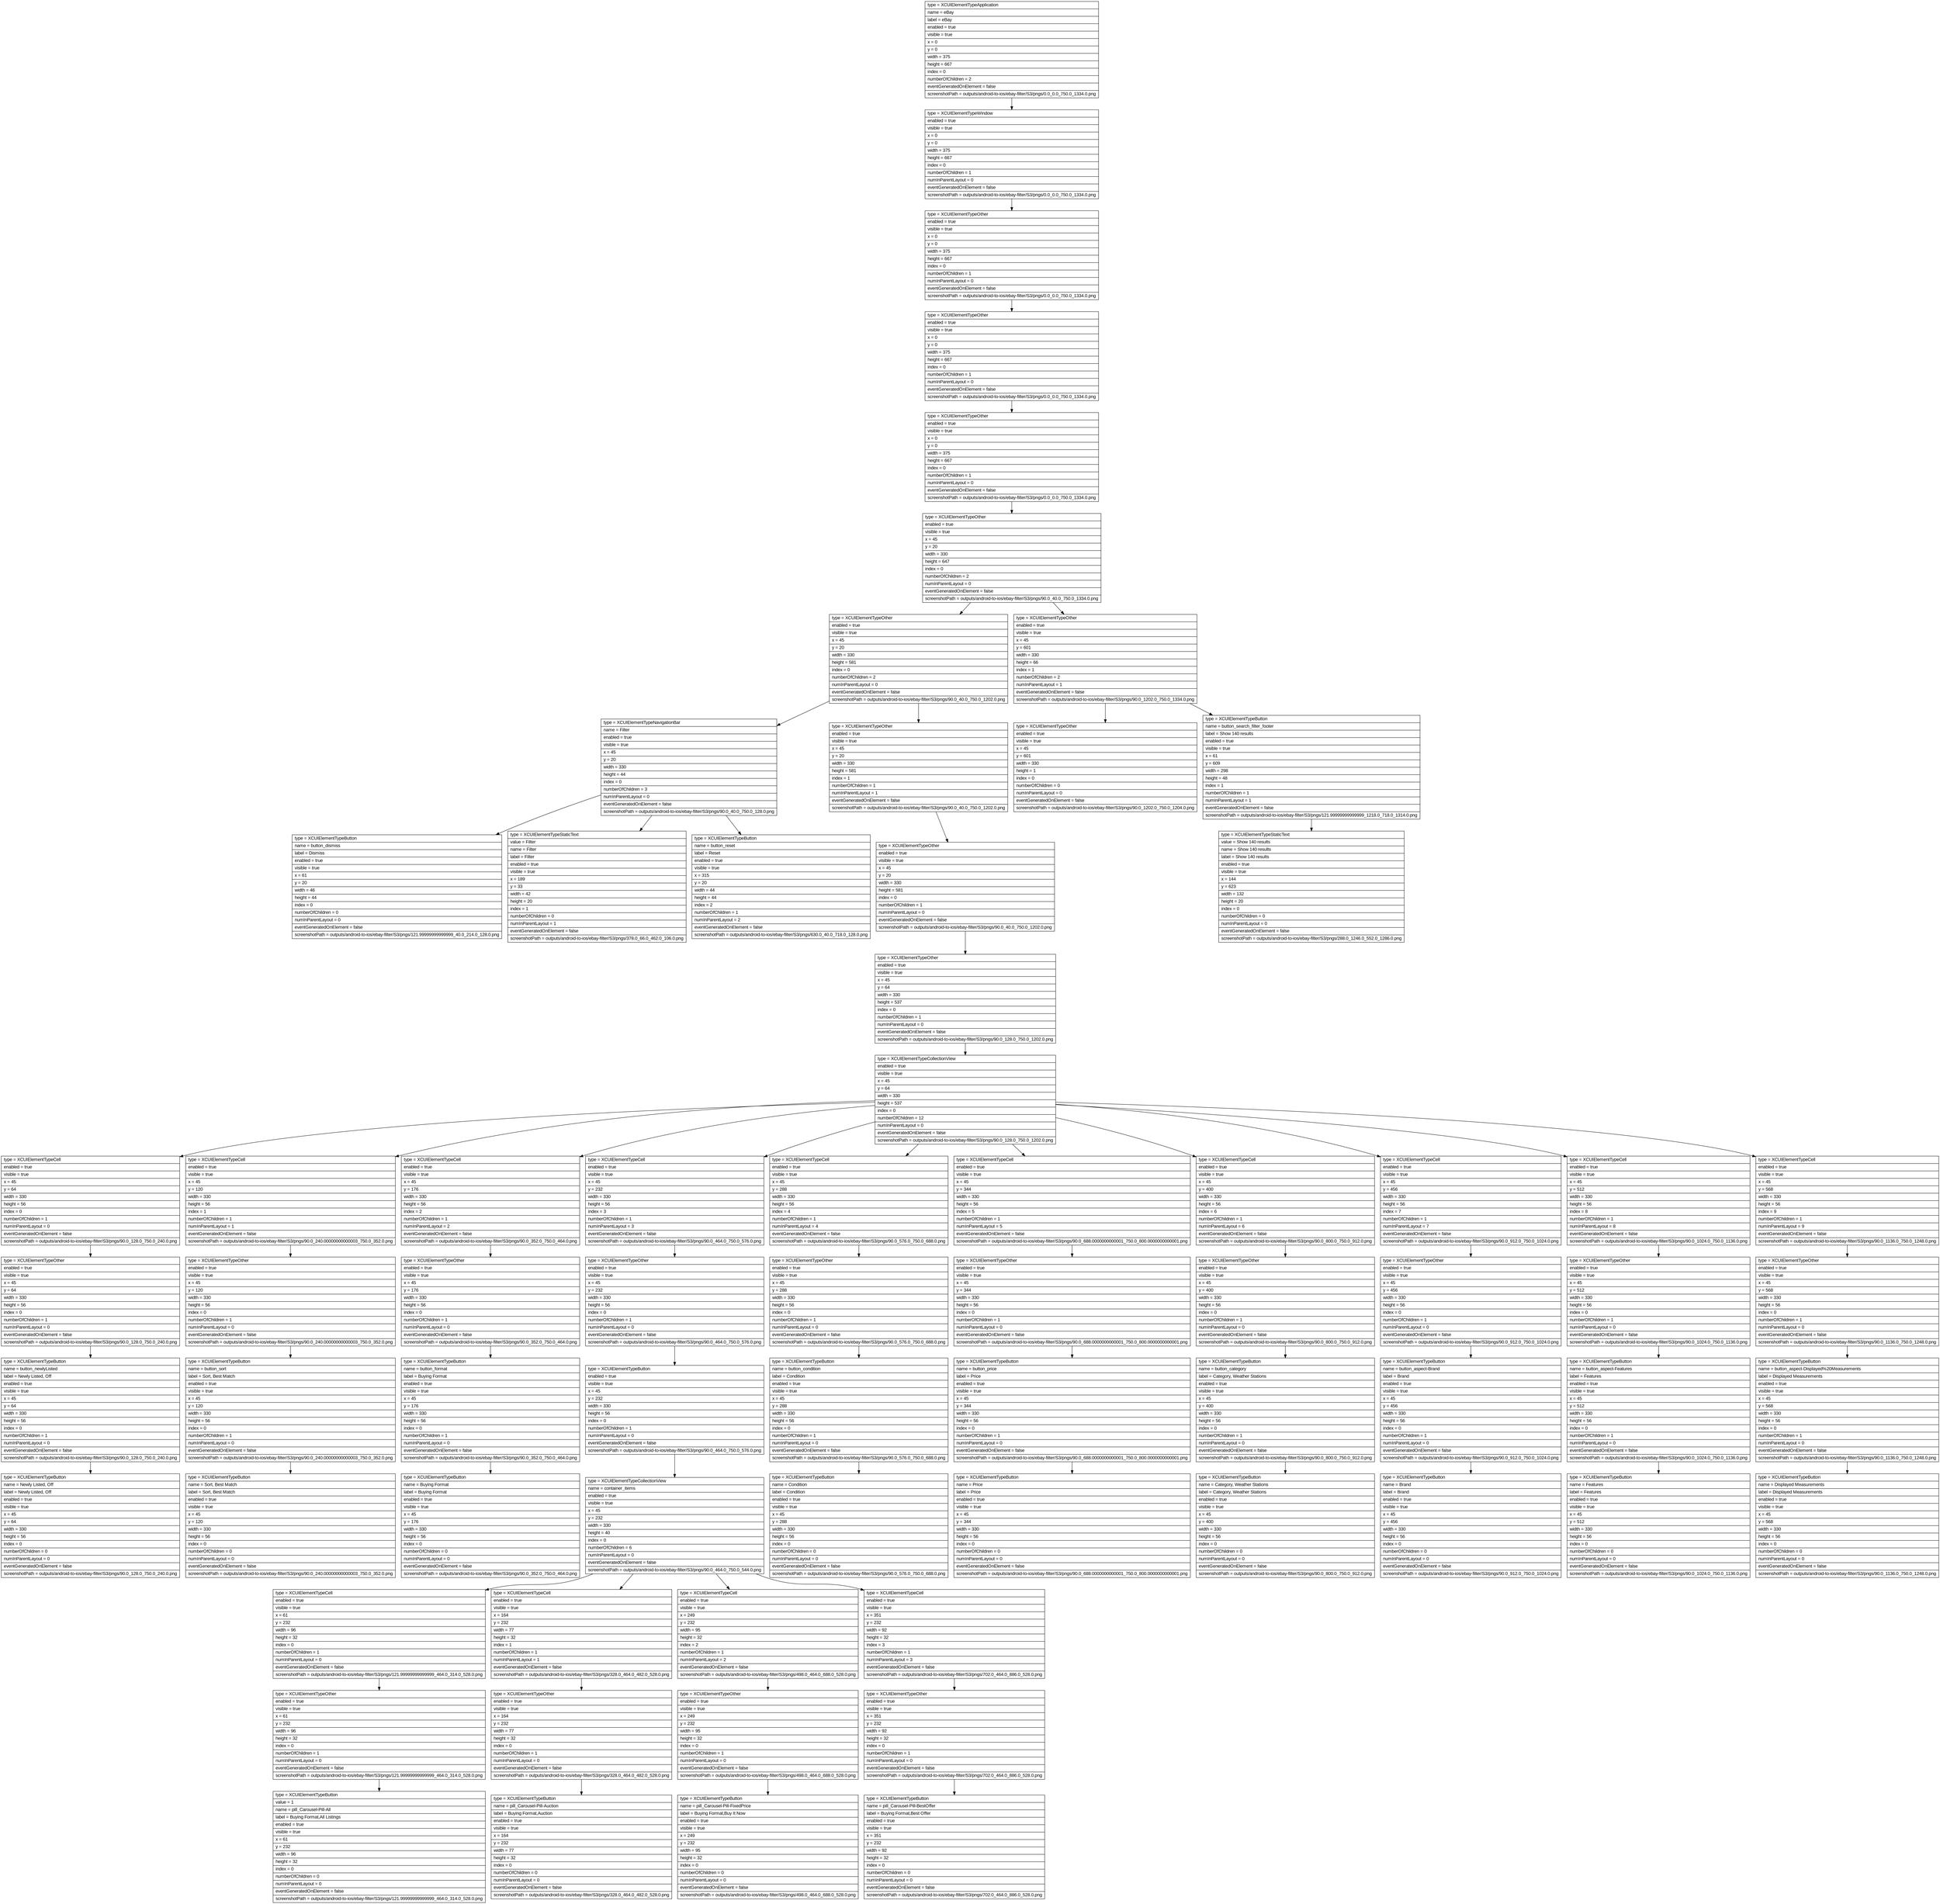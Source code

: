digraph Layout {

	node [shape=record fontname=Arial];

	0	[label="{type = XCUIElementTypeApplication\l|name = eBay\l|label = eBay\l|enabled = true\l|visible = true\l|x = 0\l|y = 0\l|width = 375\l|height = 667\l|index = 0\l|numberOfChildren = 2\l|eventGeneratedOnElement = false \l|screenshotPath = outputs/android-to-ios/ebay-filter/S3/pngs/0.0_0.0_750.0_1334.0.png\l}"]
	1	[label="{type = XCUIElementTypeWindow\l|enabled = true\l|visible = true\l|x = 0\l|y = 0\l|width = 375\l|height = 667\l|index = 0\l|numberOfChildren = 1\l|numInParentLayout = 0\l|eventGeneratedOnElement = false \l|screenshotPath = outputs/android-to-ios/ebay-filter/S3/pngs/0.0_0.0_750.0_1334.0.png\l}"]
	2	[label="{type = XCUIElementTypeOther\l|enabled = true\l|visible = true\l|x = 0\l|y = 0\l|width = 375\l|height = 667\l|index = 0\l|numberOfChildren = 1\l|numInParentLayout = 0\l|eventGeneratedOnElement = false \l|screenshotPath = outputs/android-to-ios/ebay-filter/S3/pngs/0.0_0.0_750.0_1334.0.png\l}"]
	3	[label="{type = XCUIElementTypeOther\l|enabled = true\l|visible = true\l|x = 0\l|y = 0\l|width = 375\l|height = 667\l|index = 0\l|numberOfChildren = 1\l|numInParentLayout = 0\l|eventGeneratedOnElement = false \l|screenshotPath = outputs/android-to-ios/ebay-filter/S3/pngs/0.0_0.0_750.0_1334.0.png\l}"]
	4	[label="{type = XCUIElementTypeOther\l|enabled = true\l|visible = true\l|x = 0\l|y = 0\l|width = 375\l|height = 667\l|index = 0\l|numberOfChildren = 1\l|numInParentLayout = 0\l|eventGeneratedOnElement = false \l|screenshotPath = outputs/android-to-ios/ebay-filter/S3/pngs/0.0_0.0_750.0_1334.0.png\l}"]
	5	[label="{type = XCUIElementTypeOther\l|enabled = true\l|visible = true\l|x = 45\l|y = 20\l|width = 330\l|height = 647\l|index = 0\l|numberOfChildren = 2\l|numInParentLayout = 0\l|eventGeneratedOnElement = false \l|screenshotPath = outputs/android-to-ios/ebay-filter/S3/pngs/90.0_40.0_750.0_1334.0.png\l}"]
	6	[label="{type = XCUIElementTypeOther\l|enabled = true\l|visible = true\l|x = 45\l|y = 20\l|width = 330\l|height = 581\l|index = 0\l|numberOfChildren = 2\l|numInParentLayout = 0\l|eventGeneratedOnElement = false \l|screenshotPath = outputs/android-to-ios/ebay-filter/S3/pngs/90.0_40.0_750.0_1202.0.png\l}"]
	7	[label="{type = XCUIElementTypeOther\l|enabled = true\l|visible = true\l|x = 45\l|y = 601\l|width = 330\l|height = 66\l|index = 1\l|numberOfChildren = 2\l|numInParentLayout = 1\l|eventGeneratedOnElement = false \l|screenshotPath = outputs/android-to-ios/ebay-filter/S3/pngs/90.0_1202.0_750.0_1334.0.png\l}"]
	8	[label="{type = XCUIElementTypeNavigationBar\l|name = Filter\l|enabled = true\l|visible = true\l|x = 45\l|y = 20\l|width = 330\l|height = 44\l|index = 0\l|numberOfChildren = 3\l|numInParentLayout = 0\l|eventGeneratedOnElement = false \l|screenshotPath = outputs/android-to-ios/ebay-filter/S3/pngs/90.0_40.0_750.0_128.0.png\l}"]
	9	[label="{type = XCUIElementTypeOther\l|enabled = true\l|visible = true\l|x = 45\l|y = 20\l|width = 330\l|height = 581\l|index = 1\l|numberOfChildren = 1\l|numInParentLayout = 1\l|eventGeneratedOnElement = false \l|screenshotPath = outputs/android-to-ios/ebay-filter/S3/pngs/90.0_40.0_750.0_1202.0.png\l}"]
	10	[label="{type = XCUIElementTypeOther\l|enabled = true\l|visible = true\l|x = 45\l|y = 601\l|width = 330\l|height = 1\l|index = 0\l|numberOfChildren = 0\l|numInParentLayout = 0\l|eventGeneratedOnElement = false \l|screenshotPath = outputs/android-to-ios/ebay-filter/S3/pngs/90.0_1202.0_750.0_1204.0.png\l}"]
	11	[label="{type = XCUIElementTypeButton\l|name = button_search_filter_footer\l|label = Show 140 results\l|enabled = true\l|visible = true\l|x = 61\l|y = 609\l|width = 298\l|height = 48\l|index = 1\l|numberOfChildren = 1\l|numInParentLayout = 1\l|eventGeneratedOnElement = false \l|screenshotPath = outputs/android-to-ios/ebay-filter/S3/pngs/121.99999999999999_1218.0_718.0_1314.0.png\l}"]
	12	[label="{type = XCUIElementTypeButton\l|name = button_dismiss\l|label = Dismiss\l|enabled = true\l|visible = true\l|x = 61\l|y = 20\l|width = 46\l|height = 44\l|index = 0\l|numberOfChildren = 0\l|numInParentLayout = 0\l|eventGeneratedOnElement = false \l|screenshotPath = outputs/android-to-ios/ebay-filter/S3/pngs/121.99999999999999_40.0_214.0_128.0.png\l}"]
	13	[label="{type = XCUIElementTypeStaticText\l|value = Filter\l|name = Filter\l|label = Filter\l|enabled = true\l|visible = true\l|x = 189\l|y = 33\l|width = 42\l|height = 20\l|index = 1\l|numberOfChildren = 0\l|numInParentLayout = 1\l|eventGeneratedOnElement = false \l|screenshotPath = outputs/android-to-ios/ebay-filter/S3/pngs/378.0_66.0_462.0_106.0.png\l}"]
	14	[label="{type = XCUIElementTypeButton\l|name = button_reset\l|label = Reset\l|enabled = true\l|visible = true\l|x = 315\l|y = 20\l|width = 44\l|height = 44\l|index = 2\l|numberOfChildren = 1\l|numInParentLayout = 2\l|eventGeneratedOnElement = false \l|screenshotPath = outputs/android-to-ios/ebay-filter/S3/pngs/630.0_40.0_718.0_128.0.png\l}"]
	15	[label="{type = XCUIElementTypeOther\l|enabled = true\l|visible = true\l|x = 45\l|y = 20\l|width = 330\l|height = 581\l|index = 0\l|numberOfChildren = 1\l|numInParentLayout = 0\l|eventGeneratedOnElement = false \l|screenshotPath = outputs/android-to-ios/ebay-filter/S3/pngs/90.0_40.0_750.0_1202.0.png\l}"]
	16	[label="{type = XCUIElementTypeStaticText\l|value = Show 140 results\l|name = Show 140 results\l|label = Show 140 results\l|enabled = true\l|visible = true\l|x = 144\l|y = 623\l|width = 132\l|height = 20\l|index = 0\l|numberOfChildren = 0\l|numInParentLayout = 0\l|eventGeneratedOnElement = false \l|screenshotPath = outputs/android-to-ios/ebay-filter/S3/pngs/288.0_1246.0_552.0_1286.0.png\l}"]
	17	[label="{type = XCUIElementTypeOther\l|enabled = true\l|visible = true\l|x = 45\l|y = 64\l|width = 330\l|height = 537\l|index = 0\l|numberOfChildren = 1\l|numInParentLayout = 0\l|eventGeneratedOnElement = false \l|screenshotPath = outputs/android-to-ios/ebay-filter/S3/pngs/90.0_128.0_750.0_1202.0.png\l}"]
	18	[label="{type = XCUIElementTypeCollectionView\l|enabled = true\l|visible = true\l|x = 45\l|y = 64\l|width = 330\l|height = 537\l|index = 0\l|numberOfChildren = 12\l|numInParentLayout = 0\l|eventGeneratedOnElement = false \l|screenshotPath = outputs/android-to-ios/ebay-filter/S3/pngs/90.0_128.0_750.0_1202.0.png\l}"]
	19	[label="{type = XCUIElementTypeCell\l|enabled = true\l|visible = true\l|x = 45\l|y = 64\l|width = 330\l|height = 56\l|index = 0\l|numberOfChildren = 1\l|numInParentLayout = 0\l|eventGeneratedOnElement = false \l|screenshotPath = outputs/android-to-ios/ebay-filter/S3/pngs/90.0_128.0_750.0_240.0.png\l}"]
	20	[label="{type = XCUIElementTypeCell\l|enabled = true\l|visible = true\l|x = 45\l|y = 120\l|width = 330\l|height = 56\l|index = 1\l|numberOfChildren = 1\l|numInParentLayout = 1\l|eventGeneratedOnElement = false \l|screenshotPath = outputs/android-to-ios/ebay-filter/S3/pngs/90.0_240.00000000000003_750.0_352.0.png\l}"]
	21	[label="{type = XCUIElementTypeCell\l|enabled = true\l|visible = true\l|x = 45\l|y = 176\l|width = 330\l|height = 56\l|index = 2\l|numberOfChildren = 1\l|numInParentLayout = 2\l|eventGeneratedOnElement = false \l|screenshotPath = outputs/android-to-ios/ebay-filter/S3/pngs/90.0_352.0_750.0_464.0.png\l}"]
	22	[label="{type = XCUIElementTypeCell\l|enabled = true\l|visible = true\l|x = 45\l|y = 232\l|width = 330\l|height = 56\l|index = 3\l|numberOfChildren = 1\l|numInParentLayout = 3\l|eventGeneratedOnElement = false \l|screenshotPath = outputs/android-to-ios/ebay-filter/S3/pngs/90.0_464.0_750.0_576.0.png\l}"]
	23	[label="{type = XCUIElementTypeCell\l|enabled = true\l|visible = true\l|x = 45\l|y = 288\l|width = 330\l|height = 56\l|index = 4\l|numberOfChildren = 1\l|numInParentLayout = 4\l|eventGeneratedOnElement = false \l|screenshotPath = outputs/android-to-ios/ebay-filter/S3/pngs/90.0_576.0_750.0_688.0.png\l}"]
	24	[label="{type = XCUIElementTypeCell\l|enabled = true\l|visible = true\l|x = 45\l|y = 344\l|width = 330\l|height = 56\l|index = 5\l|numberOfChildren = 1\l|numInParentLayout = 5\l|eventGeneratedOnElement = false \l|screenshotPath = outputs/android-to-ios/ebay-filter/S3/pngs/90.0_688.0000000000001_750.0_800.0000000000001.png\l}"]
	25	[label="{type = XCUIElementTypeCell\l|enabled = true\l|visible = true\l|x = 45\l|y = 400\l|width = 330\l|height = 56\l|index = 6\l|numberOfChildren = 1\l|numInParentLayout = 6\l|eventGeneratedOnElement = false \l|screenshotPath = outputs/android-to-ios/ebay-filter/S3/pngs/90.0_800.0_750.0_912.0.png\l}"]
	26	[label="{type = XCUIElementTypeCell\l|enabled = true\l|visible = true\l|x = 45\l|y = 456\l|width = 330\l|height = 56\l|index = 7\l|numberOfChildren = 1\l|numInParentLayout = 7\l|eventGeneratedOnElement = false \l|screenshotPath = outputs/android-to-ios/ebay-filter/S3/pngs/90.0_912.0_750.0_1024.0.png\l}"]
	27	[label="{type = XCUIElementTypeCell\l|enabled = true\l|visible = true\l|x = 45\l|y = 512\l|width = 330\l|height = 56\l|index = 8\l|numberOfChildren = 1\l|numInParentLayout = 8\l|eventGeneratedOnElement = false \l|screenshotPath = outputs/android-to-ios/ebay-filter/S3/pngs/90.0_1024.0_750.0_1136.0.png\l}"]
	28	[label="{type = XCUIElementTypeCell\l|enabled = true\l|visible = true\l|x = 45\l|y = 568\l|width = 330\l|height = 56\l|index = 9\l|numberOfChildren = 1\l|numInParentLayout = 9\l|eventGeneratedOnElement = false \l|screenshotPath = outputs/android-to-ios/ebay-filter/S3/pngs/90.0_1136.0_750.0_1248.0.png\l}"]
	29	[label="{type = XCUIElementTypeOther\l|enabled = true\l|visible = true\l|x = 45\l|y = 64\l|width = 330\l|height = 56\l|index = 0\l|numberOfChildren = 1\l|numInParentLayout = 0\l|eventGeneratedOnElement = false \l|screenshotPath = outputs/android-to-ios/ebay-filter/S3/pngs/90.0_128.0_750.0_240.0.png\l}"]
	30	[label="{type = XCUIElementTypeOther\l|enabled = true\l|visible = true\l|x = 45\l|y = 120\l|width = 330\l|height = 56\l|index = 0\l|numberOfChildren = 1\l|numInParentLayout = 0\l|eventGeneratedOnElement = false \l|screenshotPath = outputs/android-to-ios/ebay-filter/S3/pngs/90.0_240.00000000000003_750.0_352.0.png\l}"]
	31	[label="{type = XCUIElementTypeOther\l|enabled = true\l|visible = true\l|x = 45\l|y = 176\l|width = 330\l|height = 56\l|index = 0\l|numberOfChildren = 1\l|numInParentLayout = 0\l|eventGeneratedOnElement = false \l|screenshotPath = outputs/android-to-ios/ebay-filter/S3/pngs/90.0_352.0_750.0_464.0.png\l}"]
	32	[label="{type = XCUIElementTypeOther\l|enabled = true\l|visible = true\l|x = 45\l|y = 232\l|width = 330\l|height = 56\l|index = 0\l|numberOfChildren = 1\l|numInParentLayout = 0\l|eventGeneratedOnElement = false \l|screenshotPath = outputs/android-to-ios/ebay-filter/S3/pngs/90.0_464.0_750.0_576.0.png\l}"]
	33	[label="{type = XCUIElementTypeOther\l|enabled = true\l|visible = true\l|x = 45\l|y = 288\l|width = 330\l|height = 56\l|index = 0\l|numberOfChildren = 1\l|numInParentLayout = 0\l|eventGeneratedOnElement = false \l|screenshotPath = outputs/android-to-ios/ebay-filter/S3/pngs/90.0_576.0_750.0_688.0.png\l}"]
	34	[label="{type = XCUIElementTypeOther\l|enabled = true\l|visible = true\l|x = 45\l|y = 344\l|width = 330\l|height = 56\l|index = 0\l|numberOfChildren = 1\l|numInParentLayout = 0\l|eventGeneratedOnElement = false \l|screenshotPath = outputs/android-to-ios/ebay-filter/S3/pngs/90.0_688.0000000000001_750.0_800.0000000000001.png\l}"]
	35	[label="{type = XCUIElementTypeOther\l|enabled = true\l|visible = true\l|x = 45\l|y = 400\l|width = 330\l|height = 56\l|index = 0\l|numberOfChildren = 1\l|numInParentLayout = 0\l|eventGeneratedOnElement = false \l|screenshotPath = outputs/android-to-ios/ebay-filter/S3/pngs/90.0_800.0_750.0_912.0.png\l}"]
	36	[label="{type = XCUIElementTypeOther\l|enabled = true\l|visible = true\l|x = 45\l|y = 456\l|width = 330\l|height = 56\l|index = 0\l|numberOfChildren = 1\l|numInParentLayout = 0\l|eventGeneratedOnElement = false \l|screenshotPath = outputs/android-to-ios/ebay-filter/S3/pngs/90.0_912.0_750.0_1024.0.png\l}"]
	37	[label="{type = XCUIElementTypeOther\l|enabled = true\l|visible = true\l|x = 45\l|y = 512\l|width = 330\l|height = 56\l|index = 0\l|numberOfChildren = 1\l|numInParentLayout = 0\l|eventGeneratedOnElement = false \l|screenshotPath = outputs/android-to-ios/ebay-filter/S3/pngs/90.0_1024.0_750.0_1136.0.png\l}"]
	38	[label="{type = XCUIElementTypeOther\l|enabled = true\l|visible = true\l|x = 45\l|y = 568\l|width = 330\l|height = 56\l|index = 0\l|numberOfChildren = 1\l|numInParentLayout = 0\l|eventGeneratedOnElement = false \l|screenshotPath = outputs/android-to-ios/ebay-filter/S3/pngs/90.0_1136.0_750.0_1248.0.png\l}"]
	39	[label="{type = XCUIElementTypeButton\l|name = button_newlyListed\l|label = Newly Listed, Off\l|enabled = true\l|visible = true\l|x = 45\l|y = 64\l|width = 330\l|height = 56\l|index = 0\l|numberOfChildren = 1\l|numInParentLayout = 0\l|eventGeneratedOnElement = false \l|screenshotPath = outputs/android-to-ios/ebay-filter/S3/pngs/90.0_128.0_750.0_240.0.png\l}"]
	40	[label="{type = XCUIElementTypeButton\l|name = button_sort\l|label = Sort, Best Match\l|enabled = true\l|visible = true\l|x = 45\l|y = 120\l|width = 330\l|height = 56\l|index = 0\l|numberOfChildren = 1\l|numInParentLayout = 0\l|eventGeneratedOnElement = false \l|screenshotPath = outputs/android-to-ios/ebay-filter/S3/pngs/90.0_240.00000000000003_750.0_352.0.png\l}"]
	41	[label="{type = XCUIElementTypeButton\l|name = button_format\l|label = Buying Format\l|enabled = true\l|visible = true\l|x = 45\l|y = 176\l|width = 330\l|height = 56\l|index = 0\l|numberOfChildren = 1\l|numInParentLayout = 0\l|eventGeneratedOnElement = false \l|screenshotPath = outputs/android-to-ios/ebay-filter/S3/pngs/90.0_352.0_750.0_464.0.png\l}"]
	42	[label="{type = XCUIElementTypeButton\l|enabled = true\l|visible = true\l|x = 45\l|y = 232\l|width = 330\l|height = 56\l|index = 0\l|numberOfChildren = 1\l|numInParentLayout = 0\l|eventGeneratedOnElement = false \l|screenshotPath = outputs/android-to-ios/ebay-filter/S3/pngs/90.0_464.0_750.0_576.0.png\l}"]
	43	[label="{type = XCUIElementTypeButton\l|name = button_condition\l|label = Condition\l|enabled = true\l|visible = true\l|x = 45\l|y = 288\l|width = 330\l|height = 56\l|index = 0\l|numberOfChildren = 1\l|numInParentLayout = 0\l|eventGeneratedOnElement = false \l|screenshotPath = outputs/android-to-ios/ebay-filter/S3/pngs/90.0_576.0_750.0_688.0.png\l}"]
	44	[label="{type = XCUIElementTypeButton\l|name = button_price\l|label = Price\l|enabled = true\l|visible = true\l|x = 45\l|y = 344\l|width = 330\l|height = 56\l|index = 0\l|numberOfChildren = 1\l|numInParentLayout = 0\l|eventGeneratedOnElement = false \l|screenshotPath = outputs/android-to-ios/ebay-filter/S3/pngs/90.0_688.0000000000001_750.0_800.0000000000001.png\l}"]
	45	[label="{type = XCUIElementTypeButton\l|name = button_category\l|label = Category, Weather Stations\l|enabled = true\l|visible = true\l|x = 45\l|y = 400\l|width = 330\l|height = 56\l|index = 0\l|numberOfChildren = 1\l|numInParentLayout = 0\l|eventGeneratedOnElement = false \l|screenshotPath = outputs/android-to-ios/ebay-filter/S3/pngs/90.0_800.0_750.0_912.0.png\l}"]
	46	[label="{type = XCUIElementTypeButton\l|name = button_aspect-Brand\l|label = Brand\l|enabled = true\l|visible = true\l|x = 45\l|y = 456\l|width = 330\l|height = 56\l|index = 0\l|numberOfChildren = 1\l|numInParentLayout = 0\l|eventGeneratedOnElement = false \l|screenshotPath = outputs/android-to-ios/ebay-filter/S3/pngs/90.0_912.0_750.0_1024.0.png\l}"]
	47	[label="{type = XCUIElementTypeButton\l|name = button_aspect-Features\l|label = Features\l|enabled = true\l|visible = true\l|x = 45\l|y = 512\l|width = 330\l|height = 56\l|index = 0\l|numberOfChildren = 1\l|numInParentLayout = 0\l|eventGeneratedOnElement = false \l|screenshotPath = outputs/android-to-ios/ebay-filter/S3/pngs/90.0_1024.0_750.0_1136.0.png\l}"]
	48	[label="{type = XCUIElementTypeButton\l|name = button_aspect-Displayed%20Measurements\l|label = Displayed Measurements\l|enabled = true\l|visible = true\l|x = 45\l|y = 568\l|width = 330\l|height = 56\l|index = 0\l|numberOfChildren = 1\l|numInParentLayout = 0\l|eventGeneratedOnElement = false \l|screenshotPath = outputs/android-to-ios/ebay-filter/S3/pngs/90.0_1136.0_750.0_1248.0.png\l}"]
	49	[label="{type = XCUIElementTypeButton\l|name = Newly Listed, Off\l|label = Newly Listed, Off\l|enabled = true\l|visible = true\l|x = 45\l|y = 64\l|width = 330\l|height = 56\l|index = 0\l|numberOfChildren = 0\l|numInParentLayout = 0\l|eventGeneratedOnElement = false \l|screenshotPath = outputs/android-to-ios/ebay-filter/S3/pngs/90.0_128.0_750.0_240.0.png\l}"]
	50	[label="{type = XCUIElementTypeButton\l|name = Sort, Best Match\l|label = Sort, Best Match\l|enabled = true\l|visible = true\l|x = 45\l|y = 120\l|width = 330\l|height = 56\l|index = 0\l|numberOfChildren = 0\l|numInParentLayout = 0\l|eventGeneratedOnElement = false \l|screenshotPath = outputs/android-to-ios/ebay-filter/S3/pngs/90.0_240.00000000000003_750.0_352.0.png\l}"]
	51	[label="{type = XCUIElementTypeButton\l|name = Buying Format\l|label = Buying Format\l|enabled = true\l|visible = true\l|x = 45\l|y = 176\l|width = 330\l|height = 56\l|index = 0\l|numberOfChildren = 0\l|numInParentLayout = 0\l|eventGeneratedOnElement = false \l|screenshotPath = outputs/android-to-ios/ebay-filter/S3/pngs/90.0_352.0_750.0_464.0.png\l}"]
	52	[label="{type = XCUIElementTypeCollectionView\l|name = container_items\l|enabled = true\l|visible = true\l|x = 45\l|y = 232\l|width = 330\l|height = 40\l|index = 0\l|numberOfChildren = 6\l|numInParentLayout = 0\l|eventGeneratedOnElement = false \l|screenshotPath = outputs/android-to-ios/ebay-filter/S3/pngs/90.0_464.0_750.0_544.0.png\l}"]
	53	[label="{type = XCUIElementTypeButton\l|name = Condition\l|label = Condition\l|enabled = true\l|visible = true\l|x = 45\l|y = 288\l|width = 330\l|height = 56\l|index = 0\l|numberOfChildren = 0\l|numInParentLayout = 0\l|eventGeneratedOnElement = false \l|screenshotPath = outputs/android-to-ios/ebay-filter/S3/pngs/90.0_576.0_750.0_688.0.png\l}"]
	54	[label="{type = XCUIElementTypeButton\l|name = Price\l|label = Price\l|enabled = true\l|visible = true\l|x = 45\l|y = 344\l|width = 330\l|height = 56\l|index = 0\l|numberOfChildren = 0\l|numInParentLayout = 0\l|eventGeneratedOnElement = false \l|screenshotPath = outputs/android-to-ios/ebay-filter/S3/pngs/90.0_688.0000000000001_750.0_800.0000000000001.png\l}"]
	55	[label="{type = XCUIElementTypeButton\l|name = Category, Weather Stations\l|label = Category, Weather Stations\l|enabled = true\l|visible = true\l|x = 45\l|y = 400\l|width = 330\l|height = 56\l|index = 0\l|numberOfChildren = 0\l|numInParentLayout = 0\l|eventGeneratedOnElement = false \l|screenshotPath = outputs/android-to-ios/ebay-filter/S3/pngs/90.0_800.0_750.0_912.0.png\l}"]
	56	[label="{type = XCUIElementTypeButton\l|name = Brand\l|label = Brand\l|enabled = true\l|visible = true\l|x = 45\l|y = 456\l|width = 330\l|height = 56\l|index = 0\l|numberOfChildren = 0\l|numInParentLayout = 0\l|eventGeneratedOnElement = false \l|screenshotPath = outputs/android-to-ios/ebay-filter/S3/pngs/90.0_912.0_750.0_1024.0.png\l}"]
	57	[label="{type = XCUIElementTypeButton\l|name = Features\l|label = Features\l|enabled = true\l|visible = true\l|x = 45\l|y = 512\l|width = 330\l|height = 56\l|index = 0\l|numberOfChildren = 0\l|numInParentLayout = 0\l|eventGeneratedOnElement = false \l|screenshotPath = outputs/android-to-ios/ebay-filter/S3/pngs/90.0_1024.0_750.0_1136.0.png\l}"]
	58	[label="{type = XCUIElementTypeButton\l|name = Displayed Measurements\l|label = Displayed Measurements\l|enabled = true\l|visible = true\l|x = 45\l|y = 568\l|width = 330\l|height = 56\l|index = 0\l|numberOfChildren = 0\l|numInParentLayout = 0\l|eventGeneratedOnElement = false \l|screenshotPath = outputs/android-to-ios/ebay-filter/S3/pngs/90.0_1136.0_750.0_1248.0.png\l}"]
	59	[label="{type = XCUIElementTypeCell\l|enabled = true\l|visible = true\l|x = 61\l|y = 232\l|width = 96\l|height = 32\l|index = 0\l|numberOfChildren = 1\l|numInParentLayout = 0\l|eventGeneratedOnElement = false \l|screenshotPath = outputs/android-to-ios/ebay-filter/S3/pngs/121.99999999999999_464.0_314.0_528.0.png\l}"]
	60	[label="{type = XCUIElementTypeCell\l|enabled = true\l|visible = true\l|x = 164\l|y = 232\l|width = 77\l|height = 32\l|index = 1\l|numberOfChildren = 1\l|numInParentLayout = 1\l|eventGeneratedOnElement = false \l|screenshotPath = outputs/android-to-ios/ebay-filter/S3/pngs/328.0_464.0_482.0_528.0.png\l}"]
	61	[label="{type = XCUIElementTypeCell\l|enabled = true\l|visible = true\l|x = 249\l|y = 232\l|width = 95\l|height = 32\l|index = 2\l|numberOfChildren = 1\l|numInParentLayout = 2\l|eventGeneratedOnElement = false \l|screenshotPath = outputs/android-to-ios/ebay-filter/S3/pngs/498.0_464.0_688.0_528.0.png\l}"]
	62	[label="{type = XCUIElementTypeCell\l|enabled = true\l|visible = true\l|x = 351\l|y = 232\l|width = 92\l|height = 32\l|index = 3\l|numberOfChildren = 1\l|numInParentLayout = 3\l|eventGeneratedOnElement = false \l|screenshotPath = outputs/android-to-ios/ebay-filter/S3/pngs/702.0_464.0_886.0_528.0.png\l}"]
	63	[label="{type = XCUIElementTypeOther\l|enabled = true\l|visible = true\l|x = 61\l|y = 232\l|width = 96\l|height = 32\l|index = 0\l|numberOfChildren = 1\l|numInParentLayout = 0\l|eventGeneratedOnElement = false \l|screenshotPath = outputs/android-to-ios/ebay-filter/S3/pngs/121.99999999999999_464.0_314.0_528.0.png\l}"]
	64	[label="{type = XCUIElementTypeOther\l|enabled = true\l|visible = true\l|x = 164\l|y = 232\l|width = 77\l|height = 32\l|index = 0\l|numberOfChildren = 1\l|numInParentLayout = 0\l|eventGeneratedOnElement = false \l|screenshotPath = outputs/android-to-ios/ebay-filter/S3/pngs/328.0_464.0_482.0_528.0.png\l}"]
	65	[label="{type = XCUIElementTypeOther\l|enabled = true\l|visible = true\l|x = 249\l|y = 232\l|width = 95\l|height = 32\l|index = 0\l|numberOfChildren = 1\l|numInParentLayout = 0\l|eventGeneratedOnElement = false \l|screenshotPath = outputs/android-to-ios/ebay-filter/S3/pngs/498.0_464.0_688.0_528.0.png\l}"]
	66	[label="{type = XCUIElementTypeOther\l|enabled = true\l|visible = true\l|x = 351\l|y = 232\l|width = 92\l|height = 32\l|index = 0\l|numberOfChildren = 1\l|numInParentLayout = 0\l|eventGeneratedOnElement = false \l|screenshotPath = outputs/android-to-ios/ebay-filter/S3/pngs/702.0_464.0_886.0_528.0.png\l}"]
	67	[label="{type = XCUIElementTypeButton\l|value = 1\l|name = pill_Carousel-Pill-All\l|label = Buying Format,All Listings\l|enabled = true\l|visible = true\l|x = 61\l|y = 232\l|width = 96\l|height = 32\l|index = 0\l|numberOfChildren = 0\l|numInParentLayout = 0\l|eventGeneratedOnElement = false \l|screenshotPath = outputs/android-to-ios/ebay-filter/S3/pngs/121.99999999999999_464.0_314.0_528.0.png\l}"]
	68	[label="{type = XCUIElementTypeButton\l|name = pill_Carousel-Pill-Auction\l|label = Buying Format,Auction\l|enabled = true\l|visible = true\l|x = 164\l|y = 232\l|width = 77\l|height = 32\l|index = 0\l|numberOfChildren = 0\l|numInParentLayout = 0\l|eventGeneratedOnElement = false \l|screenshotPath = outputs/android-to-ios/ebay-filter/S3/pngs/328.0_464.0_482.0_528.0.png\l}"]
	69	[label="{type = XCUIElementTypeButton\l|name = pill_Carousel-Pill-FixedPrice\l|label = Buying Format,Buy It Now\l|enabled = true\l|visible = true\l|x = 249\l|y = 232\l|width = 95\l|height = 32\l|index = 0\l|numberOfChildren = 0\l|numInParentLayout = 0\l|eventGeneratedOnElement = false \l|screenshotPath = outputs/android-to-ios/ebay-filter/S3/pngs/498.0_464.0_688.0_528.0.png\l}"]
	70	[label="{type = XCUIElementTypeButton\l|name = pill_Carousel-Pill-BestOffer\l|label = Buying Format,Best Offer\l|enabled = true\l|visible = true\l|x = 351\l|y = 232\l|width = 92\l|height = 32\l|index = 0\l|numberOfChildren = 0\l|numInParentLayout = 0\l|eventGeneratedOnElement = false \l|screenshotPath = outputs/android-to-ios/ebay-filter/S3/pngs/702.0_464.0_886.0_528.0.png\l}"]


	0 -> 1
	1 -> 2
	2 -> 3
	3 -> 4
	4 -> 5
	5 -> 6
	5 -> 7
	6 -> 8
	6 -> 9
	7 -> 10
	7 -> 11
	8 -> 12
	8 -> 13
	8 -> 14
	9 -> 15
	11 -> 16
	15 -> 17
	17 -> 18
	18 -> 19
	18 -> 20
	18 -> 21
	18 -> 22
	18 -> 23
	18 -> 24
	18 -> 25
	18 -> 26
	18 -> 27
	18 -> 28
	19 -> 29
	20 -> 30
	21 -> 31
	22 -> 32
	23 -> 33
	24 -> 34
	25 -> 35
	26 -> 36
	27 -> 37
	28 -> 38
	29 -> 39
	30 -> 40
	31 -> 41
	32 -> 42
	33 -> 43
	34 -> 44
	35 -> 45
	36 -> 46
	37 -> 47
	38 -> 48
	39 -> 49
	40 -> 50
	41 -> 51
	42 -> 52
	43 -> 53
	44 -> 54
	45 -> 55
	46 -> 56
	47 -> 57
	48 -> 58
	52 -> 59
	52 -> 60
	52 -> 61
	52 -> 62
	59 -> 63
	60 -> 64
	61 -> 65
	62 -> 66
	63 -> 67
	64 -> 68
	65 -> 69
	66 -> 70


}